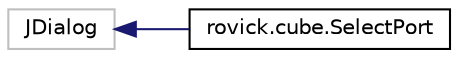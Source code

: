 digraph "Representación gráfica de la clase"
{
  edge [fontname="Helvetica",fontsize="10",labelfontname="Helvetica",labelfontsize="10"];
  node [fontname="Helvetica",fontsize="10",shape=record];
  rankdir="LR";
  Node15 [label="JDialog",height=0.2,width=0.4,color="grey75", fillcolor="white", style="filled"];
  Node15 -> Node0 [dir="back",color="midnightblue",fontsize="10",style="solid",fontname="Helvetica"];
  Node0 [label="rovick.cube.SelectPort",height=0.2,width=0.4,color="black", fillcolor="white", style="filled",URL="$classrovick_1_1cube_1_1_select_port.html",tooltip="Pequeña vista para seleccionar el puerto en el que está el arduino conectado. "];
}
